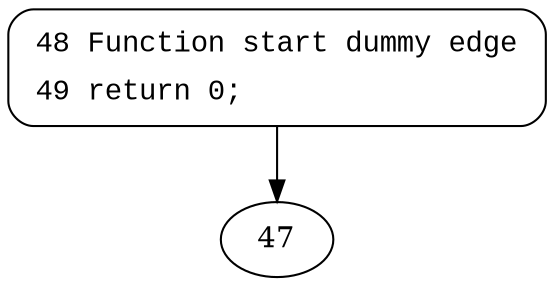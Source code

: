 digraph misc_read {
48 [style="filled,bold" penwidth="1" fillcolor="white" fontname="Courier New" shape="Mrecord" label=<<table border="0" cellborder="0" cellpadding="3" bgcolor="white"><tr><td align="right">48</td><td align="left">Function start dummy edge</td></tr><tr><td align="right">49</td><td align="left">return 0;</td></tr></table>>]
48 -> 47[label=""]
}